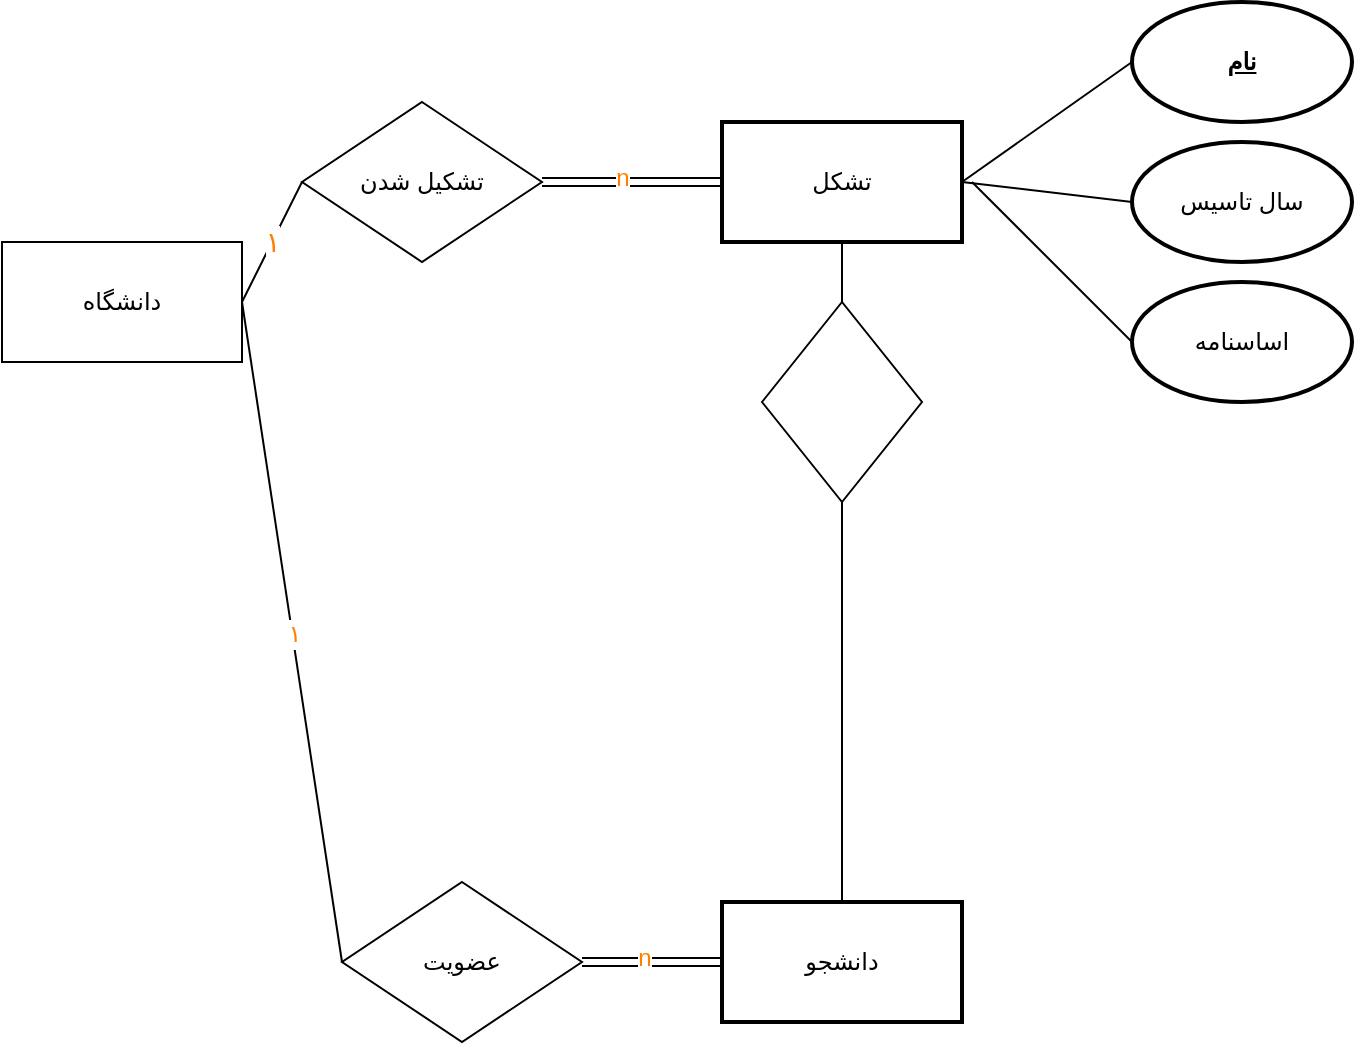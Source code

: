 <mxfile version="24.7.17">
  <diagram name="Page-1" id="BdNJ3Nc9H3b_CYwPoDfR">
    <mxGraphModel dx="2125" dy="659" grid="1" gridSize="10" guides="1" tooltips="1" connect="1" arrows="1" fold="1" page="1" pageScale="1" pageWidth="850" pageHeight="1100" background="none" math="0" shadow="0">
      <root>
        <mxCell id="0" />
        <mxCell id="1" parent="0" />
        <mxCell id="GrZ51Owbv8XxVWswGiBt-2" value="تشکل" style="rounded=0;whiteSpace=wrap;html=1;strokeWidth=2;" vertex="1" parent="1">
          <mxGeometry x="200" y="260" width="120" height="60" as="geometry" />
        </mxCell>
        <mxCell id="GrZ51Owbv8XxVWswGiBt-3" value="دانشجو" style="rounded=0;whiteSpace=wrap;html=1;strokeWidth=2;" vertex="1" parent="1">
          <mxGeometry x="200" y="650" width="120" height="60" as="geometry" />
        </mxCell>
        <mxCell id="GrZ51Owbv8XxVWswGiBt-4" value="&lt;b&gt;&lt;u&gt;نام&lt;/u&gt;&lt;/b&gt;" style="ellipse;whiteSpace=wrap;html=1;strokeWidth=2;" vertex="1" parent="1">
          <mxGeometry x="405" y="200" width="110" height="60" as="geometry" />
        </mxCell>
        <mxCell id="GrZ51Owbv8XxVWswGiBt-5" value="سال تاسیس" style="ellipse;whiteSpace=wrap;html=1;strokeWidth=2;" vertex="1" parent="1">
          <mxGeometry x="405" y="270" width="110" height="60" as="geometry" />
        </mxCell>
        <mxCell id="GrZ51Owbv8XxVWswGiBt-6" value="اساسنامه" style="ellipse;whiteSpace=wrap;html=1;strokeWidth=2;" vertex="1" parent="1">
          <mxGeometry x="405" y="340" width="110" height="60" as="geometry" />
        </mxCell>
        <mxCell id="GrZ51Owbv8XxVWswGiBt-7" value="" style="endArrow=none;html=1;rounded=0;entryX=0;entryY=0.5;entryDx=0;entryDy=0;exitX=1;exitY=0.5;exitDx=0;exitDy=0;" edge="1" parent="1" source="GrZ51Owbv8XxVWswGiBt-2" target="GrZ51Owbv8XxVWswGiBt-4">
          <mxGeometry width="50" height="50" relative="1" as="geometry">
            <mxPoint x="295" y="430" as="sourcePoint" />
            <mxPoint x="345" y="380" as="targetPoint" />
          </mxGeometry>
        </mxCell>
        <mxCell id="GrZ51Owbv8XxVWswGiBt-9" value="" style="endArrow=none;html=1;rounded=0;entryX=0;entryY=0.5;entryDx=0;entryDy=0;exitX=1;exitY=0.5;exitDx=0;exitDy=0;" edge="1" parent="1" source="GrZ51Owbv8XxVWswGiBt-2" target="GrZ51Owbv8XxVWswGiBt-5">
          <mxGeometry width="50" height="50" relative="1" as="geometry">
            <mxPoint x="325" y="290" as="sourcePoint" />
            <mxPoint x="415" y="240" as="targetPoint" />
          </mxGeometry>
        </mxCell>
        <mxCell id="GrZ51Owbv8XxVWswGiBt-10" value="" style="endArrow=none;html=1;rounded=0;entryX=0;entryY=0.5;entryDx=0;entryDy=0;" edge="1" parent="1" target="GrZ51Owbv8XxVWswGiBt-6">
          <mxGeometry width="50" height="50" relative="1" as="geometry">
            <mxPoint x="325" y="290" as="sourcePoint" />
            <mxPoint x="425" y="250" as="targetPoint" />
          </mxGeometry>
        </mxCell>
        <mxCell id="GrZ51Owbv8XxVWswGiBt-12" value="دانشگاه" style="rounded=0;whiteSpace=wrap;html=1;" vertex="1" parent="1">
          <mxGeometry x="-160" y="320" width="120" height="60" as="geometry" />
        </mxCell>
        <mxCell id="GrZ51Owbv8XxVWswGiBt-14" value="&lt;div&gt;تشکیل شدن&lt;/div&gt;" style="rhombus;whiteSpace=wrap;html=1;" vertex="1" parent="1">
          <mxGeometry x="-10" y="250" width="120" height="80" as="geometry" />
        </mxCell>
        <mxCell id="GrZ51Owbv8XxVWswGiBt-15" value="&lt;font color=&quot;#ff8000&quot; style=&quot;font-size: 14px;&quot;&gt;۱&lt;/font&gt;" style="endArrow=none;html=1;rounded=0;exitX=1;exitY=0.5;exitDx=0;exitDy=0;entryX=0;entryY=0.5;entryDx=0;entryDy=0;" edge="1" parent="1" source="GrZ51Owbv8XxVWswGiBt-12" target="GrZ51Owbv8XxVWswGiBt-14">
          <mxGeometry width="50" height="50" relative="1" as="geometry">
            <mxPoint x="320" y="470" as="sourcePoint" />
            <mxPoint x="370" y="420" as="targetPoint" />
          </mxGeometry>
        </mxCell>
        <mxCell id="GrZ51Owbv8XxVWswGiBt-16" value="" style="shape=link;html=1;rounded=0;exitX=1;exitY=0.5;exitDx=0;exitDy=0;entryX=0;entryY=0.5;entryDx=0;entryDy=0;" edge="1" parent="1" source="GrZ51Owbv8XxVWswGiBt-14" target="GrZ51Owbv8XxVWswGiBt-2">
          <mxGeometry width="100" relative="1" as="geometry">
            <mxPoint x="290" y="450" as="sourcePoint" />
            <mxPoint x="370" y="440" as="targetPoint" />
          </mxGeometry>
        </mxCell>
        <mxCell id="GrZ51Owbv8XxVWswGiBt-21" value="n" style="edgeLabel;html=1;align=center;verticalAlign=middle;resizable=0;points=[];fontSize=12;fontColor=#FF8000;" vertex="1" connectable="0" parent="GrZ51Owbv8XxVWswGiBt-16">
          <mxGeometry x="-0.108" y="2" relative="1" as="geometry">
            <mxPoint as="offset" />
          </mxGeometry>
        </mxCell>
        <mxCell id="GrZ51Owbv8XxVWswGiBt-17" value="" style="endArrow=none;html=1;rounded=0;exitX=1;exitY=0.5;exitDx=0;exitDy=0;entryX=0;entryY=0.5;entryDx=0;entryDy=0;" edge="1" parent="1" source="GrZ51Owbv8XxVWswGiBt-12" target="GrZ51Owbv8XxVWswGiBt-18">
          <mxGeometry width="50" height="50" relative="1" as="geometry">
            <mxPoint x="320" y="470" as="sourcePoint" />
            <mxPoint x="-10" y="440" as="targetPoint" />
          </mxGeometry>
        </mxCell>
        <mxCell id="GrZ51Owbv8XxVWswGiBt-20" value="۱" style="edgeLabel;html=1;align=center;verticalAlign=middle;resizable=0;points=[];fontSize=12;fontColor=#FF8000;" vertex="1" connectable="0" parent="GrZ51Owbv8XxVWswGiBt-17">
          <mxGeometry x="0.008" y="1" relative="1" as="geometry">
            <mxPoint as="offset" />
          </mxGeometry>
        </mxCell>
        <mxCell id="GrZ51Owbv8XxVWswGiBt-18" value="عضویت " style="rhombus;whiteSpace=wrap;html=1;" vertex="1" parent="1">
          <mxGeometry x="10" y="640" width="120" height="80" as="geometry" />
        </mxCell>
        <mxCell id="GrZ51Owbv8XxVWswGiBt-19" value="" style="shape=link;html=1;rounded=0;entryX=0;entryY=0.5;entryDx=0;entryDy=0;exitX=1;exitY=0.5;exitDx=0;exitDy=0;" edge="1" parent="1" source="GrZ51Owbv8XxVWswGiBt-18" target="GrZ51Owbv8XxVWswGiBt-3">
          <mxGeometry width="100" relative="1" as="geometry">
            <mxPoint x="130" y="680" as="sourcePoint" />
            <mxPoint x="210" y="679.47" as="targetPoint" />
          </mxGeometry>
        </mxCell>
        <mxCell id="GrZ51Owbv8XxVWswGiBt-23" value="n" style="edgeLabel;html=1;align=center;verticalAlign=middle;resizable=0;points=[];fontSize=12;fontColor=#FF8000;" vertex="1" connectable="0" parent="GrZ51Owbv8XxVWswGiBt-19">
          <mxGeometry x="-0.108" y="2" relative="1" as="geometry">
            <mxPoint as="offset" />
          </mxGeometry>
        </mxCell>
        <mxCell id="GrZ51Owbv8XxVWswGiBt-24" value="" style="rhombus;whiteSpace=wrap;html=1;rotation=-90;" vertex="1" parent="1">
          <mxGeometry x="210" y="360" width="100" height="80" as="geometry" />
        </mxCell>
        <mxCell id="GrZ51Owbv8XxVWswGiBt-25" value="" style="endArrow=none;html=1;rounded=0;entryX=0.5;entryY=1;entryDx=0;entryDy=0;exitX=1;exitY=0.5;exitDx=0;exitDy=0;" edge="1" parent="1" source="GrZ51Owbv8XxVWswGiBt-24" target="GrZ51Owbv8XxVWswGiBt-2">
          <mxGeometry width="50" height="50" relative="1" as="geometry">
            <mxPoint x="268" y="350" as="sourcePoint" />
            <mxPoint x="280" y="420" as="targetPoint" />
          </mxGeometry>
        </mxCell>
        <mxCell id="GrZ51Owbv8XxVWswGiBt-26" value="" style="endArrow=none;html=1;rounded=0;entryX=0;entryY=0.5;entryDx=0;entryDy=0;exitX=0.5;exitY=0;exitDx=0;exitDy=0;" edge="1" parent="1" source="GrZ51Owbv8XxVWswGiBt-3" target="GrZ51Owbv8XxVWswGiBt-24">
          <mxGeometry width="50" height="50" relative="1" as="geometry">
            <mxPoint x="230" y="470" as="sourcePoint" />
            <mxPoint x="190" y="410" as="targetPoint" />
          </mxGeometry>
        </mxCell>
      </root>
    </mxGraphModel>
  </diagram>
</mxfile>

